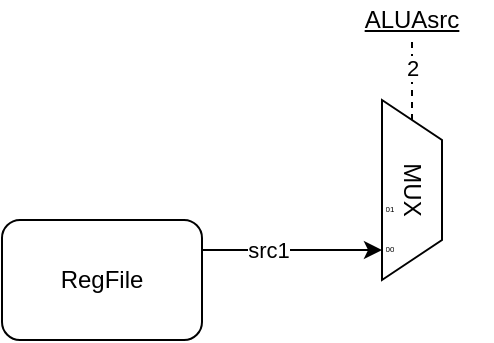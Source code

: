 <mxfile version="24.7.16">
  <diagram name="第 1 页" id="YqT462kirie1QfVn1x6u">
    <mxGraphModel dx="459" dy="256" grid="1" gridSize="10" guides="1" tooltips="1" connect="1" arrows="1" fold="1" page="1" pageScale="1" pageWidth="827" pageHeight="1169" math="0" shadow="0">
      <root>
        <mxCell id="0" />
        <mxCell id="1" parent="0" />
        <mxCell id="83uHd_Xzdh_Pzt49kiPY-11" value="" style="endArrow=none;dashed=1;html=1;rounded=0;exitX=0;exitY=0.5;exitDx=0;exitDy=0;entryX=0.5;entryY=1;entryDx=0;entryDy=0;" edge="1" parent="1" source="83uHd_Xzdh_Pzt49kiPY-2" target="83uHd_Xzdh_Pzt49kiPY-8">
          <mxGeometry width="50" height="50" relative="1" as="geometry">
            <mxPoint x="490.571" y="280" as="sourcePoint" />
            <mxPoint x="440.571" y="330" as="targetPoint" />
          </mxGeometry>
        </mxCell>
        <mxCell id="83uHd_Xzdh_Pzt49kiPY-13" value="2" style="edgeLabel;html=1;align=center;verticalAlign=middle;resizable=0;points=[];" vertex="1" connectable="0" parent="83uHd_Xzdh_Pzt49kiPY-11">
          <mxGeometry x="0.3" relative="1" as="geometry">
            <mxPoint as="offset" />
          </mxGeometry>
        </mxCell>
        <mxCell id="83uHd_Xzdh_Pzt49kiPY-1" value="RegFile" style="rounded=1;whiteSpace=wrap;html=1;" vertex="1" parent="1">
          <mxGeometry x="220" y="380" width="100" height="60" as="geometry" />
        </mxCell>
        <mxCell id="83uHd_Xzdh_Pzt49kiPY-2" value="MUX" style="shape=trapezoid;perimeter=trapezoidPerimeter;whiteSpace=wrap;html=1;fixedSize=1;rotation=90;" vertex="1" parent="1">
          <mxGeometry x="380" y="350" width="90" height="30" as="geometry" />
        </mxCell>
        <mxCell id="83uHd_Xzdh_Pzt49kiPY-4" value="" style="edgeStyle=none;orthogonalLoop=1;jettySize=auto;html=1;rounded=0;exitX=1;exitY=0.25;exitDx=0;exitDy=0;" edge="1" parent="1" source="83uHd_Xzdh_Pzt49kiPY-1">
          <mxGeometry width="100" relative="1" as="geometry">
            <mxPoint x="340" y="400" as="sourcePoint" />
            <mxPoint x="410" y="395" as="targetPoint" />
            <Array as="points" />
          </mxGeometry>
        </mxCell>
        <mxCell id="83uHd_Xzdh_Pzt49kiPY-5" value="src1" style="edgeLabel;html=1;align=center;verticalAlign=middle;resizable=0;points=[];" vertex="1" connectable="0" parent="83uHd_Xzdh_Pzt49kiPY-4">
          <mxGeometry x="-0.269" relative="1" as="geometry">
            <mxPoint as="offset" />
          </mxGeometry>
        </mxCell>
        <UserObject label="ALUAsrc" placeholders="1" name="Variable" id="83uHd_Xzdh_Pzt49kiPY-8">
          <mxCell style="text;html=1;strokeColor=none;fillColor=none;align=center;verticalAlign=middle;whiteSpace=wrap;overflow=hidden;fontStyle=4" vertex="1" parent="1">
            <mxGeometry x="385" y="270" width="80" height="20" as="geometry" />
          </mxCell>
        </UserObject>
        <UserObject label="00" placeholders="1" name="Variable" id="83uHd_Xzdh_Pzt49kiPY-14">
          <mxCell style="text;html=1;strokeColor=none;fillColor=none;align=center;verticalAlign=middle;whiteSpace=wrap;overflow=hidden;dashed=1;fontSize=4;movable=1;resizable=1;rotatable=1;deletable=1;editable=1;locked=0;connectable=1;" vertex="1" parent="1">
            <mxGeometry x="409" y="390" width="10" height="10" as="geometry" />
          </mxCell>
        </UserObject>
        <UserObject label="01" placeholders="1" name="Variable" id="83uHd_Xzdh_Pzt49kiPY-15">
          <mxCell style="text;html=1;strokeColor=none;fillColor=none;align=center;verticalAlign=middle;whiteSpace=wrap;overflow=hidden;dashed=1;fontSize=4;movable=1;resizable=1;rotatable=1;deletable=1;editable=1;locked=0;connectable=1;" vertex="1" parent="1">
            <mxGeometry x="409" y="370" width="10" height="10" as="geometry" />
          </mxCell>
        </UserObject>
      </root>
    </mxGraphModel>
  </diagram>
</mxfile>
